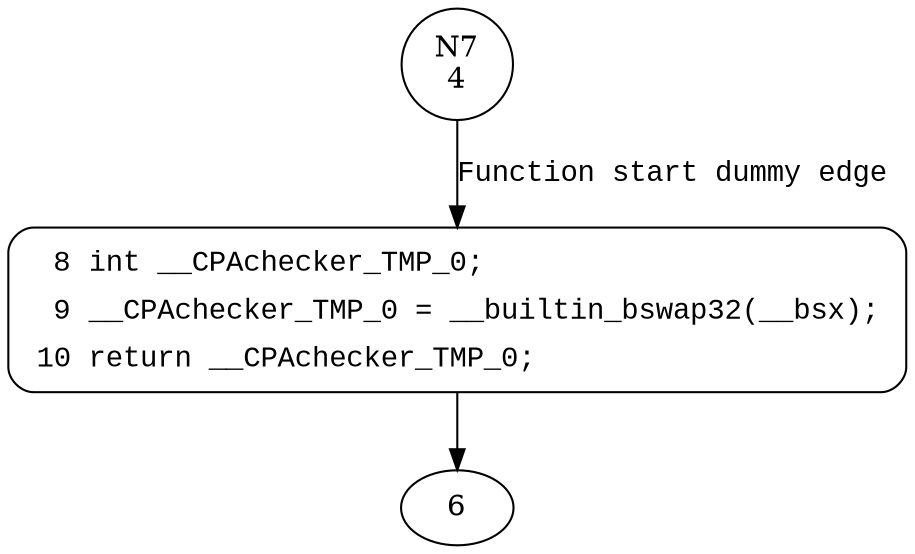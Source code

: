 digraph __bswap_32 {
7 [shape="circle" label="N7\n4"]
8 [shape="circle" label="N8\n3"]
8 [style="filled,bold" penwidth="1" fillcolor="white" fontname="Courier New" shape="Mrecord" label=<<table border="0" cellborder="0" cellpadding="3" bgcolor="white"><tr><td align="right">8</td><td align="left">int __CPAchecker_TMP_0;</td></tr><tr><td align="right">9</td><td align="left">__CPAchecker_TMP_0 = __builtin_bswap32(__bsx);</td></tr><tr><td align="right">10</td><td align="left">return __CPAchecker_TMP_0;</td></tr></table>>]
8 -> 6[label=""]
7 -> 8 [label="Function start dummy edge" fontname="Courier New"]
}